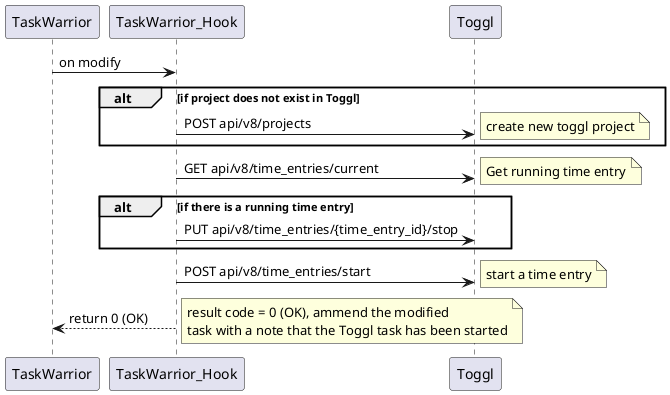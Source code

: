 
@startuml start task
TaskWarrior -> TaskWarrior_Hook : on modify
alt if project does not exist in Toggl
    TaskWarrior_Hook -> Toggl : POST api/v8/projects
    note right : create new toggl project
end
TaskWarrior_Hook -> Toggl : GET api/v8/time_entries/current
note right : Get running time entry
alt if there is a running time entry
    TaskWarrior_Hook -> Toggl : PUT api/v8/time_entries/{time_entry_id}/stop
end
TaskWarrior_Hook -> Toggl : POST api/v8/time_entries/start
note right : start a time entry
TaskWarrior_Hook --> TaskWarrior : return 0 (OK)
note right : result code = 0 (OK), ammend the modified \ntask with a note that the Toggl task has been started
@enduml